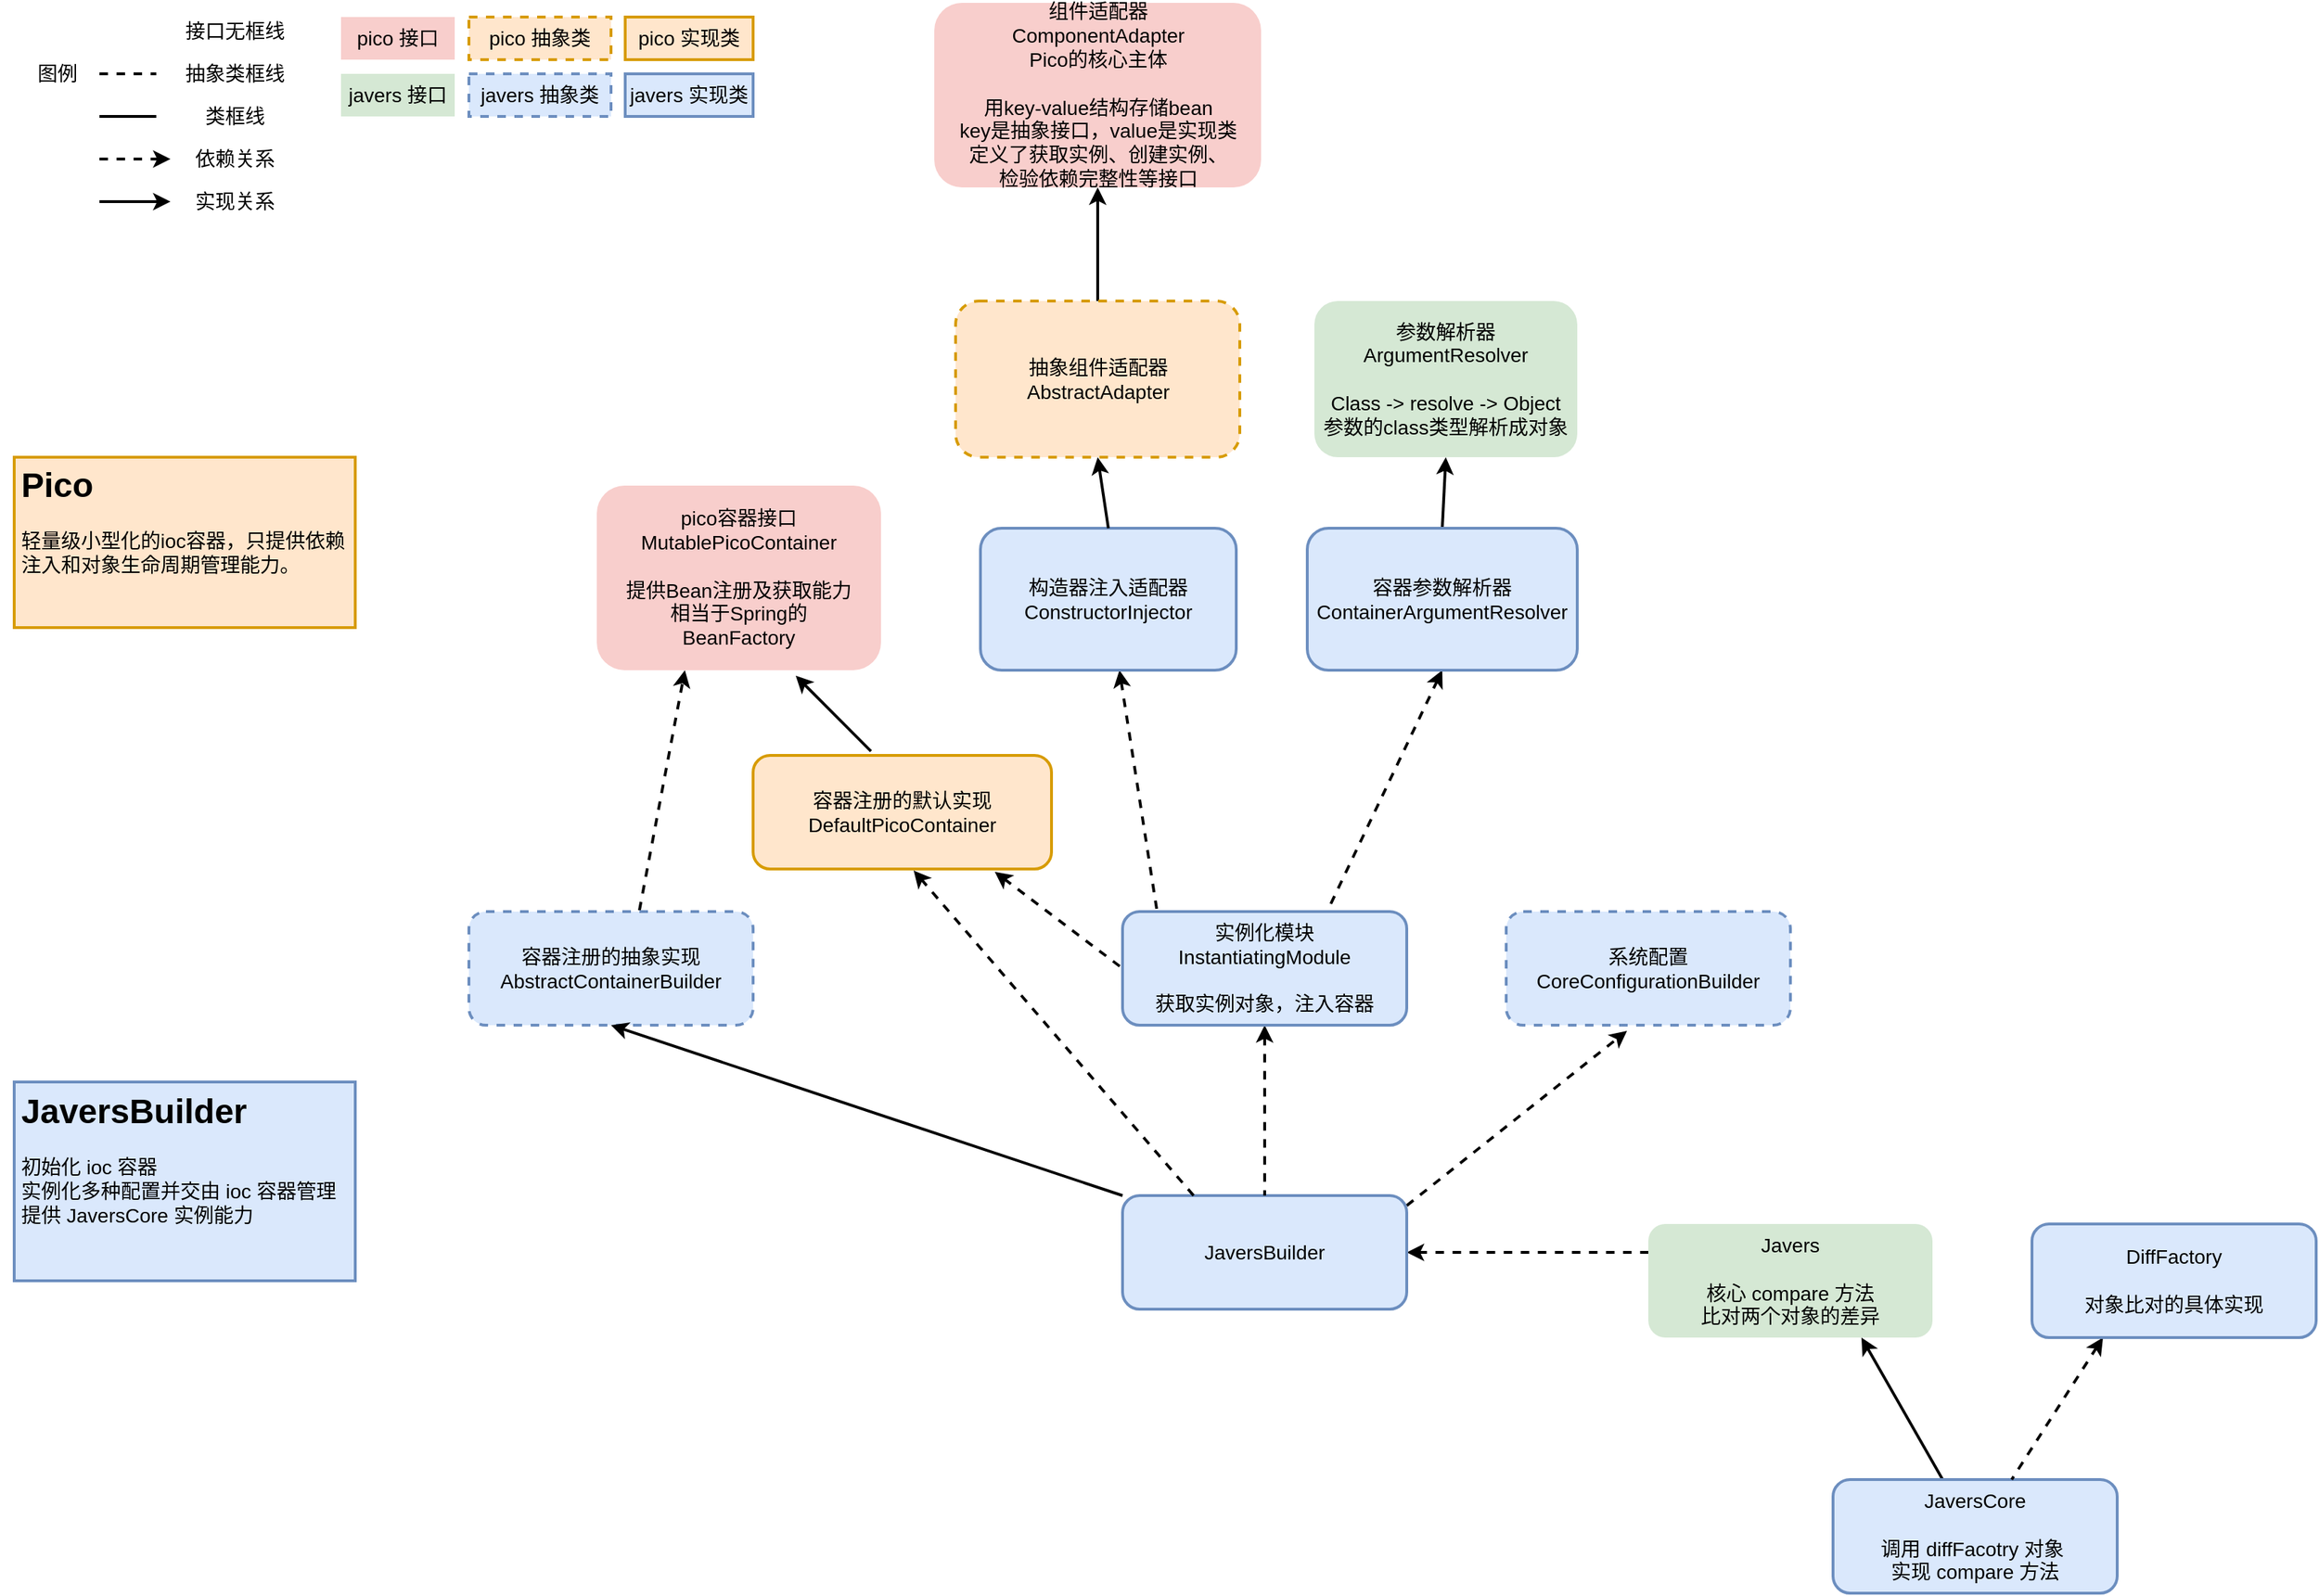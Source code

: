 <mxfile version="15.8.7" type="device" pages="2"><diagram id="5mBrFuMsgvCaLgO3Q9Wy" name="第 1 页"><mxGraphModel dx="946" dy="1780" grid="1" gridSize="10" guides="1" tooltips="1" connect="1" arrows="1" fold="1" page="1" pageScale="1" pageWidth="827" pageHeight="1169" math="0" shadow="0"><root><mxCell id="0"/><mxCell id="1" parent="0"/><mxCell id="Wu-2sXhTRewIP2MranoG-1" value="&lt;h1&gt;Pico&lt;/h1&gt;&lt;div&gt;&lt;font style=&quot;font-size: 14px&quot;&gt;轻量级小型化的ioc容器，只提供依赖注入和对象生命周期管理能力。&lt;/font&gt;&lt;/div&gt;" style="text;html=1;strokeColor=#d79b00;fillColor=#ffe6cc;spacing=5;spacingTop=-20;whiteSpace=wrap;overflow=hidden;rounded=0;strokeWidth=2;" vertex="1" parent="1"><mxGeometry x="200" y="-80" width="240" height="120" as="geometry"/></mxCell><mxCell id="Wu-2sXhTRewIP2MranoG-2" value="pico容器接口&lt;br&gt;MutablePicoContainer&lt;br&gt;&lt;br&gt;提供Bean注册及获取能力&lt;br&gt;相当于Spring的&lt;br&gt;BeanFactory" style="rounded=1;whiteSpace=wrap;html=1;fontSize=14;dashed=1;fillColor=#f8cecc;strokeColor=none;dashPattern=1 4;strokeWidth=2;" vertex="1" parent="1"><mxGeometry x="610" y="-60" width="200" height="130" as="geometry"/></mxCell><mxCell id="Wu-2sXhTRewIP2MranoG-5" style="rounded=0;orthogonalLoop=1;jettySize=auto;html=1;exitX=0.6;exitY=-0.012;exitDx=0;exitDy=0;entryX=0.31;entryY=1;entryDx=0;entryDy=0;fontSize=14;dashed=1;entryPerimeter=0;exitPerimeter=0;strokeWidth=2;" edge="1" parent="1" source="Wu-2sXhTRewIP2MranoG-3" target="Wu-2sXhTRewIP2MranoG-2"><mxGeometry relative="1" as="geometry"/></mxCell><mxCell id="Wu-2sXhTRewIP2MranoG-3" value="容器注册的抽象实现&lt;br&gt;AbstractContainerBuilder" style="rounded=1;whiteSpace=wrap;html=1;dashed=1;fontSize=14;fillColor=#dae8fc;strokeColor=#6c8ebf;strokeWidth=2;" vertex="1" parent="1"><mxGeometry x="520" y="240" width="200" height="80" as="geometry"/></mxCell><mxCell id="Wu-2sXhTRewIP2MranoG-7" value="" style="whiteSpace=wrap;html=1;dashed=1;fontSize=14;strokeColor=none;strokeWidth=2;" vertex="1" parent="1"><mxGeometry x="190" y="-390" width="220" height="150" as="geometry"/></mxCell><mxCell id="Wu-2sXhTRewIP2MranoG-8" value="图例" style="text;html=1;align=center;verticalAlign=middle;resizable=0;points=[];autosize=1;strokeColor=none;fillColor=none;fontSize=14;strokeWidth=2;" vertex="1" parent="1"><mxGeometry x="210" y="-360" width="40" height="20" as="geometry"/></mxCell><mxCell id="Wu-2sXhTRewIP2MranoG-10" value="接口无框线" style="text;html=1;align=center;verticalAlign=middle;resizable=0;points=[];autosize=1;strokeColor=none;fillColor=none;fontSize=14;strokeWidth=2;" vertex="1" parent="1"><mxGeometry x="310" y="-390" width="90" height="20" as="geometry"/></mxCell><mxCell id="Wu-2sXhTRewIP2MranoG-11" value="" style="endArrow=none;dashed=1;html=1;rounded=0;fontSize=14;strokeWidth=2;" edge="1" parent="1"><mxGeometry width="50" height="50" relative="1" as="geometry"><mxPoint x="260" y="-350" as="sourcePoint"/><mxPoint x="300" y="-350" as="targetPoint"/></mxGeometry></mxCell><mxCell id="Wu-2sXhTRewIP2MranoG-12" value="抽象类框线" style="text;html=1;align=center;verticalAlign=middle;resizable=0;points=[];autosize=1;strokeColor=none;fillColor=none;fontSize=14;strokeWidth=2;" vertex="1" parent="1"><mxGeometry x="310" y="-360" width="90" height="20" as="geometry"/></mxCell><mxCell id="Wu-2sXhTRewIP2MranoG-14" value="" style="endArrow=none;html=1;rounded=0;fontSize=14;strokeWidth=2;" edge="1" parent="1"><mxGeometry width="50" height="50" relative="1" as="geometry"><mxPoint x="260" y="-320" as="sourcePoint"/><mxPoint x="300" y="-320" as="targetPoint"/></mxGeometry></mxCell><mxCell id="Wu-2sXhTRewIP2MranoG-15" value="类框线" style="text;html=1;align=center;verticalAlign=middle;resizable=0;points=[];autosize=1;strokeColor=none;fillColor=none;fontSize=14;strokeWidth=2;" vertex="1" parent="1"><mxGeometry x="325" y="-330" width="60" height="20" as="geometry"/></mxCell><mxCell id="Wu-2sXhTRewIP2MranoG-16" value="pico 接口" style="rounded=0;whiteSpace=wrap;html=1;dashed=1;fontSize=14;fillColor=#f8cecc;strokeColor=none;strokeWidth=2;" vertex="1" parent="1"><mxGeometry x="430" y="-390" width="80" height="30" as="geometry"/></mxCell><mxCell id="Wu-2sXhTRewIP2MranoG-17" value="javers 接口" style="rounded=0;whiteSpace=wrap;html=1;dashed=1;fontSize=14;fillColor=#d5e8d4;strokeColor=none;strokeWidth=2;" vertex="1" parent="1"><mxGeometry x="430" y="-350" width="80" height="30" as="geometry"/></mxCell><mxCell id="Wu-2sXhTRewIP2MranoG-19" value="&lt;br&gt;&lt;span&gt;&lt;font style=&quot;font-size: 24px&quot;&gt;&lt;b&gt;JaversBuilder&lt;/b&gt;&lt;/font&gt;&lt;/span&gt;&lt;br&gt;&lt;br&gt;初始化 ioc 容器&lt;br&gt;实例化多种配置并交由 ioc 容器管理&lt;br&gt;提供 JaversCore 实例能力" style="text;html=1;strokeColor=#6c8ebf;fillColor=#dae8fc;spacing=5;spacingTop=-20;whiteSpace=wrap;overflow=hidden;rounded=0;fontSize=14;strokeWidth=2;" vertex="1" parent="1"><mxGeometry x="200" y="360" width="240" height="140" as="geometry"/></mxCell><mxCell id="Wu-2sXhTRewIP2MranoG-21" style="rounded=0;orthogonalLoop=1;jettySize=auto;html=1;exitX=0;exitY=0;exitDx=0;exitDy=0;entryX=0.5;entryY=1;entryDx=0;entryDy=0;fontSize=14;strokeWidth=2;" edge="1" parent="1" source="Wu-2sXhTRewIP2MranoG-20" target="Wu-2sXhTRewIP2MranoG-3"><mxGeometry relative="1" as="geometry"/></mxCell><mxCell id="Wu-2sXhTRewIP2MranoG-33" style="edgeStyle=none;rounded=0;orthogonalLoop=1;jettySize=auto;html=1;exitX=1;exitY=0.088;exitDx=0;exitDy=0;entryX=0.425;entryY=1.05;entryDx=0;entryDy=0;fontSize=14;dashed=1;entryPerimeter=0;exitPerimeter=0;strokeWidth=2;" edge="1" parent="1" source="Wu-2sXhTRewIP2MranoG-20" target="Wu-2sXhTRewIP2MranoG-30"><mxGeometry relative="1" as="geometry"/></mxCell><mxCell id="Wu-2sXhTRewIP2MranoG-69" style="edgeStyle=none;rounded=0;orthogonalLoop=1;jettySize=auto;html=1;exitX=1;exitY=0.5;exitDx=0;exitDy=0;entryX=0;entryY=0.25;entryDx=0;entryDy=0;dashed=1;fontSize=14;startArrow=classic;startFill=1;endArrow=none;endFill=0;strokeColor=default;strokeWidth=2;" edge="1" parent="1" source="Wu-2sXhTRewIP2MranoG-20" target="Wu-2sXhTRewIP2MranoG-64"><mxGeometry relative="1" as="geometry"/></mxCell><mxCell id="Wu-2sXhTRewIP2MranoG-20" value="JaversBuilder" style="rounded=1;whiteSpace=wrap;html=1;fontSize=14;fillColor=#dae8fc;strokeColor=#6c8ebf;strokeWidth=2;" vertex="1" parent="1"><mxGeometry x="980" y="440" width="200" height="80" as="geometry"/></mxCell><mxCell id="Wu-2sXhTRewIP2MranoG-25" style="edgeStyle=none;rounded=0;orthogonalLoop=1;jettySize=auto;html=1;exitX=0.395;exitY=-0.037;exitDx=0;exitDy=0;entryX=0.7;entryY=1.03;entryDx=0;entryDy=0;fontSize=14;exitPerimeter=0;entryPerimeter=0;strokeWidth=2;" edge="1" parent="1" source="Wu-2sXhTRewIP2MranoG-24" target="Wu-2sXhTRewIP2MranoG-2"><mxGeometry relative="1" as="geometry"/></mxCell><mxCell id="Wu-2sXhTRewIP2MranoG-51" style="edgeStyle=none;rounded=0;orthogonalLoop=1;jettySize=auto;html=1;exitX=0.81;exitY=1.025;exitDx=0;exitDy=0;entryX=0;entryY=0.5;entryDx=0;entryDy=0;dashed=1;fontSize=14;startArrow=classic;startFill=1;endArrow=none;endFill=0;strokeColor=default;exitPerimeter=0;strokeWidth=2;" edge="1" parent="1" source="Wu-2sXhTRewIP2MranoG-24" target="Wu-2sXhTRewIP2MranoG-41"><mxGeometry relative="1" as="geometry"/></mxCell><mxCell id="Wu-2sXhTRewIP2MranoG-24" value="容器注册的默认实现&lt;br&gt;DefaultPicoContainer" style="rounded=1;whiteSpace=wrap;html=1;fontSize=14;fillColor=#ffe6cc;strokeColor=#d79b00;strokeWidth=2;" vertex="1" parent="1"><mxGeometry x="720" y="130" width="210" height="80" as="geometry"/></mxCell><mxCell id="Wu-2sXhTRewIP2MranoG-27" style="rounded=0;orthogonalLoop=1;jettySize=auto;html=1;entryX=0.538;entryY=1.013;entryDx=0;entryDy=0;fontSize=14;dashed=1;exitX=0.25;exitY=0;exitDx=0;exitDy=0;entryPerimeter=0;strokeWidth=2;" edge="1" parent="1" source="Wu-2sXhTRewIP2MranoG-20" target="Wu-2sXhTRewIP2MranoG-24"><mxGeometry relative="1" as="geometry"><mxPoint x="630" y="580" as="sourcePoint"/><mxPoint x="483" y="241" as="targetPoint"/></mxGeometry></mxCell><mxCell id="Wu-2sXhTRewIP2MranoG-30" value="系统配置&lt;br&gt;CoreConfigurationBuilder" style="rounded=1;whiteSpace=wrap;html=1;dashed=1;fontSize=14;fillColor=#dae8fc;strokeColor=#6c8ebf;strokeWidth=2;" vertex="1" parent="1"><mxGeometry x="1250" y="240" width="200" height="80" as="geometry"/></mxCell><mxCell id="Wu-2sXhTRewIP2MranoG-37" value="参数解析器&lt;br&gt;ArgumentResolver&lt;br&gt;&lt;br&gt;Class -&amp;gt; resolve -&amp;gt; Object&lt;br&gt;参数的class类型解析成对象" style="rounded=1;whiteSpace=wrap;html=1;fontSize=14;fillColor=#d5e8d4;strokeColor=none;strokeWidth=2;" vertex="1" parent="1"><mxGeometry x="1115" y="-190" width="185" height="110" as="geometry"/></mxCell><mxCell id="Wu-2sXhTRewIP2MranoG-39" style="edgeStyle=none;rounded=0;orthogonalLoop=1;jettySize=auto;html=1;exitX=0.5;exitY=0;exitDx=0;exitDy=0;entryX=0.5;entryY=1;entryDx=0;entryDy=0;fontSize=14;startArrow=none;startFill=0;endArrow=classic;endFill=1;strokeColor=default;strokeWidth=2;" edge="1" parent="1" source="Wu-2sXhTRewIP2MranoG-38" target="Wu-2sXhTRewIP2MranoG-37"><mxGeometry relative="1" as="geometry"><mxPoint x="1270" y="30" as="sourcePoint"/></mxGeometry></mxCell><mxCell id="Wu-2sXhTRewIP2MranoG-48" style="edgeStyle=none;rounded=0;orthogonalLoop=1;jettySize=auto;html=1;exitX=0.5;exitY=1;exitDx=0;exitDy=0;dashed=1;fontSize=14;startArrow=classic;startFill=1;endArrow=none;endFill=0;strokeColor=default;entryX=0.715;entryY=0.025;entryDx=0;entryDy=0;entryPerimeter=0;strokeWidth=2;" edge="1" parent="1" source="Wu-2sXhTRewIP2MranoG-38" target="Wu-2sXhTRewIP2MranoG-41"><mxGeometry relative="1" as="geometry"><mxPoint x="1060" y="280" as="targetPoint"/></mxGeometry></mxCell><mxCell id="Wu-2sXhTRewIP2MranoG-38" value="容器参数解析器&lt;br&gt;ContainerArgumentResolver&lt;br&gt;" style="rounded=1;whiteSpace=wrap;html=1;fontSize=14;fillColor=#dae8fc;strokeColor=#6c8ebf;strokeWidth=2;" vertex="1" parent="1"><mxGeometry x="1110" y="-30" width="190" height="100" as="geometry"/></mxCell><mxCell id="Wu-2sXhTRewIP2MranoG-42" style="edgeStyle=none;rounded=0;orthogonalLoop=1;jettySize=auto;html=1;exitX=0.5;exitY=1;exitDx=0;exitDy=0;entryX=0.5;entryY=0;entryDx=0;entryDy=0;fontSize=14;startArrow=classic;startFill=1;endArrow=none;endFill=0;strokeColor=default;dashed=1;strokeWidth=2;" edge="1" parent="1" source="Wu-2sXhTRewIP2MranoG-41" target="Wu-2sXhTRewIP2MranoG-20"><mxGeometry relative="1" as="geometry"/></mxCell><mxCell id="Wu-2sXhTRewIP2MranoG-41" value="实例化模块&lt;br&gt;InstantiatingModule&lt;br&gt;&lt;br&gt;获取实例对象，注入容器" style="rounded=1;whiteSpace=wrap;html=1;fontSize=14;fillColor=#dae8fc;strokeColor=#6c8ebf;strokeWidth=2;" vertex="1" parent="1"><mxGeometry x="980" y="240" width="200" height="80" as="geometry"/></mxCell><mxCell id="Wu-2sXhTRewIP2MranoG-59" style="edgeStyle=none;rounded=0;orthogonalLoop=1;jettySize=auto;html=1;exitX=0.5;exitY=1;exitDx=0;exitDy=0;entryX=0.5;entryY=0;entryDx=0;entryDy=0;fontSize=14;startArrow=classic;startFill=1;endArrow=none;endFill=0;strokeColor=default;strokeWidth=2;" edge="1" parent="1" source="Wu-2sXhTRewIP2MranoG-52" target="Wu-2sXhTRewIP2MranoG-58"><mxGeometry relative="1" as="geometry"/></mxCell><mxCell id="Wu-2sXhTRewIP2MranoG-52" value="组件适配器&lt;br&gt;ComponentAdapter&lt;br&gt;Pico的核心主体&lt;br&gt;&lt;br&gt;用key-value结构存储bean&lt;br&gt;key是抽象接口，value是实现类&lt;br&gt;定义了获取实例、创建实例、&lt;br&gt;检验依赖完整性等接口" style="rounded=1;whiteSpace=wrap;html=1;fontSize=14;dashed=1;fillColor=#f8cecc;strokeColor=none;dashPattern=1 4;strokeWidth=2;labelBackgroundColor=none;sketch=0;shadow=0;glass=0;" vertex="1" parent="1"><mxGeometry x="847.5" y="-400" width="230" height="130" as="geometry"/></mxCell><mxCell id="Wu-2sXhTRewIP2MranoG-57" style="edgeStyle=none;rounded=0;orthogonalLoop=1;jettySize=auto;html=1;entryX=0.12;entryY=-0.025;entryDx=0;entryDy=0;entryPerimeter=0;fontSize=14;startArrow=classic;startFill=1;endArrow=none;endFill=0;strokeColor=default;dashed=1;strokeWidth=2;" edge="1" parent="1" source="Wu-2sXhTRewIP2MranoG-53" target="Wu-2sXhTRewIP2MranoG-41"><mxGeometry relative="1" as="geometry"/></mxCell><mxCell id="Wu-2sXhTRewIP2MranoG-53" value="构造器注入适配器&lt;br&gt;ConstructorInjector" style="rounded=1;whiteSpace=wrap;html=1;fontSize=14;fillColor=#dae8fc;strokeColor=#6c8ebf;strokeWidth=2;" vertex="1" parent="1"><mxGeometry x="880" y="-30" width="180" height="100" as="geometry"/></mxCell><mxCell id="Wu-2sXhTRewIP2MranoG-60" style="edgeStyle=none;rounded=0;orthogonalLoop=1;jettySize=auto;html=1;exitX=0.5;exitY=1;exitDx=0;exitDy=0;entryX=0.5;entryY=0;entryDx=0;entryDy=0;fontSize=14;startArrow=classic;startFill=1;endArrow=none;endFill=0;strokeColor=default;strokeWidth=2;" edge="1" parent="1" source="Wu-2sXhTRewIP2MranoG-58" target="Wu-2sXhTRewIP2MranoG-53"><mxGeometry relative="1" as="geometry"/></mxCell><mxCell id="Wu-2sXhTRewIP2MranoG-58" value="抽象组件适配器&lt;br&gt;AbstractAdapter&lt;br&gt;" style="rounded=1;whiteSpace=wrap;html=1;fontSize=14;dashed=1;fillColor=#ffe6cc;strokeColor=#d79b00;strokeWidth=2;" vertex="1" parent="1"><mxGeometry x="862.5" y="-190" width="200" height="110" as="geometry"/></mxCell><mxCell id="Wu-2sXhTRewIP2MranoG-67" style="edgeStyle=none;rounded=0;orthogonalLoop=1;jettySize=auto;html=1;exitX=0.75;exitY=1;exitDx=0;exitDy=0;fontSize=14;startArrow=classic;startFill=1;endArrow=none;endFill=0;strokeColor=default;strokeWidth=2;" edge="1" parent="1" source="Wu-2sXhTRewIP2MranoG-64" target="Wu-2sXhTRewIP2MranoG-65"><mxGeometry relative="1" as="geometry"/></mxCell><mxCell id="Wu-2sXhTRewIP2MranoG-64" value="Javers&lt;br&gt;&lt;br&gt;核心 compare 方法&lt;br&gt;比对两个对象的差异" style="rounded=1;whiteSpace=wrap;html=1;fontSize=14;fillColor=#d5e8d4;strokeColor=none;strokeWidth=2;" vertex="1" parent="1"><mxGeometry x="1350" y="460" width="200" height="80" as="geometry"/></mxCell><mxCell id="Wu-2sXhTRewIP2MranoG-65" value="JaversCore&lt;br&gt;&lt;br&gt;调用 diffFacotry 对象&amp;nbsp;&lt;br&gt;实现 compare 方法" style="rounded=1;whiteSpace=wrap;html=1;fontSize=14;fillColor=#dae8fc;strokeColor=#6c8ebf;strokeWidth=2;" vertex="1" parent="1"><mxGeometry x="1480" y="640" width="200" height="80" as="geometry"/></mxCell><mxCell id="Wu-2sXhTRewIP2MranoG-68" style="edgeStyle=none;rounded=0;orthogonalLoop=1;jettySize=auto;html=1;exitX=0.25;exitY=1;exitDx=0;exitDy=0;fontSize=14;startArrow=classic;startFill=1;endArrow=none;endFill=0;strokeColor=default;dashed=1;strokeWidth=2;" edge="1" parent="1" source="Wu-2sXhTRewIP2MranoG-66" target="Wu-2sXhTRewIP2MranoG-65"><mxGeometry relative="1" as="geometry"/></mxCell><mxCell id="Wu-2sXhTRewIP2MranoG-66" value="DiffFactory&lt;br&gt;&lt;br&gt;对象比对的具体实现" style="rounded=1;whiteSpace=wrap;html=1;fontSize=14;fillColor=#dae8fc;strokeColor=#6c8ebf;strokeWidth=2;" vertex="1" parent="1"><mxGeometry x="1620" y="460" width="200" height="80" as="geometry"/></mxCell><mxCell id="iiE3-BachRyZEVQsl2Vz-1" value="pico 抽象类" style="rounded=0;whiteSpace=wrap;html=1;dashed=1;fontSize=14;fillColor=#ffe6cc;strokeColor=#d79b00;strokeWidth=2;" vertex="1" parent="1"><mxGeometry x="520" y="-390" width="100" height="30" as="geometry"/></mxCell><mxCell id="iiE3-BachRyZEVQsl2Vz-2" value="pico 实现类" style="rounded=0;whiteSpace=wrap;html=1;fontSize=14;fillColor=#ffe6cc;strokeColor=#d79b00;strokeWidth=2;" vertex="1" parent="1"><mxGeometry x="630" y="-390" width="90" height="30" as="geometry"/></mxCell><mxCell id="iiE3-BachRyZEVQsl2Vz-3" value="javers 抽象类" style="rounded=0;whiteSpace=wrap;html=1;dashed=1;fontSize=14;fillColor=#dae8fc;strokeColor=#6c8ebf;strokeWidth=2;" vertex="1" parent="1"><mxGeometry x="520" y="-350" width="100" height="30" as="geometry"/></mxCell><mxCell id="iiE3-BachRyZEVQsl2Vz-4" value="javers 实现类" style="rounded=0;whiteSpace=wrap;html=1;fontSize=14;fillColor=#dae8fc;strokeColor=#6c8ebf;strokeWidth=2;" vertex="1" parent="1"><mxGeometry x="630" y="-350" width="90" height="30" as="geometry"/></mxCell><mxCell id="iiE3-BachRyZEVQsl2Vz-8" value="" style="endArrow=classic;html=1;rounded=0;dashed=1;fontSize=24;strokeColor=default;strokeWidth=2;" edge="1" parent="1"><mxGeometry width="50" height="50" relative="1" as="geometry"><mxPoint x="260" y="-290" as="sourcePoint"/><mxPoint x="310" y="-290" as="targetPoint"/></mxGeometry></mxCell><mxCell id="iiE3-BachRyZEVQsl2Vz-9" value="依赖关系" style="text;html=1;align=center;verticalAlign=middle;resizable=0;points=[];autosize=1;strokeColor=none;fillColor=none;fontSize=14;strokeWidth=2;" vertex="1" parent="1"><mxGeometry x="320" y="-300" width="70" height="20" as="geometry"/></mxCell><mxCell id="iiE3-BachRyZEVQsl2Vz-10" value="" style="endArrow=classic;html=1;rounded=0;fontSize=24;strokeColor=default;strokeWidth=2;" edge="1" parent="1"><mxGeometry width="50" height="50" relative="1" as="geometry"><mxPoint x="260" y="-260" as="sourcePoint"/><mxPoint x="310" y="-260" as="targetPoint"/></mxGeometry></mxCell><mxCell id="iiE3-BachRyZEVQsl2Vz-11" value="实现关系" style="text;html=1;align=center;verticalAlign=middle;resizable=0;points=[];autosize=1;strokeColor=none;fillColor=none;fontSize=14;strokeWidth=2;" vertex="1" parent="1"><mxGeometry x="320" y="-270" width="70" height="20" as="geometry"/></mxCell></root></mxGraphModel></diagram><diagram id="OBLF-HGX2TXoI9qzqy19" name="第 2 页"><mxGraphModel dx="1426" dy="852" grid="1" gridSize="10" guides="1" tooltips="1" connect="1" arrows="1" fold="1" page="1" pageScale="1" pageWidth="827" pageHeight="1169" math="0" shadow="0"><root><mxCell id="YHUigFz_4-4b45SOT1-X-0"/><mxCell id="YHUigFz_4-4b45SOT1-X-1" parent="YHUigFz_4-4b45SOT1-X-0"/></root></mxGraphModel></diagram></mxfile>